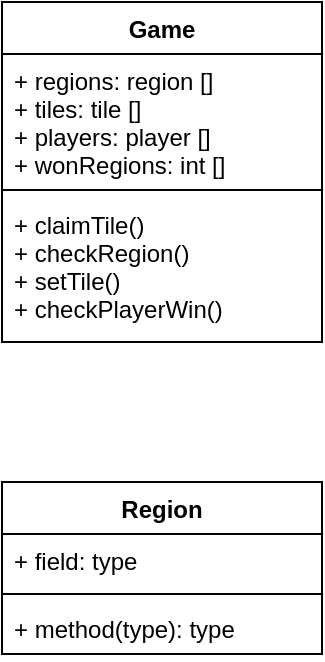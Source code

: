 <mxfile version="20.0.3" type="github"><diagram id="qe8c9_zM7Sns4iL2akPW" name="Page-1"><mxGraphModel dx="868" dy="450" grid="1" gridSize="10" guides="1" tooltips="1" connect="1" arrows="1" fold="1" page="1" pageScale="1" pageWidth="850" pageHeight="1100" math="0" shadow="0"><root><mxCell id="0"/><mxCell id="1" parent="0"/><mxCell id="msVp0tfT4_o-rkXYjRK--1" value="Game" style="swimlane;fontStyle=1;align=center;verticalAlign=top;childLayout=stackLayout;horizontal=1;startSize=26;horizontalStack=0;resizeParent=1;resizeParentMax=0;resizeLast=0;collapsible=1;marginBottom=0;" vertex="1" parent="1"><mxGeometry x="240" y="80" width="160" height="170" as="geometry"/></mxCell><mxCell id="msVp0tfT4_o-rkXYjRK--2" value="+ regions: region []&#10;+ tiles: tile []&#10;+ players: player []&#10;+ wonRegions: int []" style="text;strokeColor=none;fillColor=none;align=left;verticalAlign=top;spacingLeft=4;spacingRight=4;overflow=hidden;rotatable=0;points=[[0,0.5],[1,0.5]];portConstraint=eastwest;" vertex="1" parent="msVp0tfT4_o-rkXYjRK--1"><mxGeometry y="26" width="160" height="64" as="geometry"/></mxCell><mxCell id="msVp0tfT4_o-rkXYjRK--3" value="" style="line;strokeWidth=1;fillColor=none;align=left;verticalAlign=middle;spacingTop=-1;spacingLeft=3;spacingRight=3;rotatable=0;labelPosition=right;points=[];portConstraint=eastwest;" vertex="1" parent="msVp0tfT4_o-rkXYjRK--1"><mxGeometry y="90" width="160" height="8" as="geometry"/></mxCell><mxCell id="msVp0tfT4_o-rkXYjRK--4" value="+ claimTile()&#10;+ checkRegion()&#10;+ setTile()&#10;+ checkPlayerWin()" style="text;strokeColor=none;fillColor=none;align=left;verticalAlign=top;spacingLeft=4;spacingRight=4;overflow=hidden;rotatable=0;points=[[0,0.5],[1,0.5]];portConstraint=eastwest;" vertex="1" parent="msVp0tfT4_o-rkXYjRK--1"><mxGeometry y="98" width="160" height="72" as="geometry"/></mxCell><mxCell id="msVp0tfT4_o-rkXYjRK--5" value="Region" style="swimlane;fontStyle=1;align=center;verticalAlign=top;childLayout=stackLayout;horizontal=1;startSize=26;horizontalStack=0;resizeParent=1;resizeParentMax=0;resizeLast=0;collapsible=1;marginBottom=0;" vertex="1" parent="1"><mxGeometry x="240" y="320" width="160" height="86" as="geometry"/></mxCell><mxCell id="msVp0tfT4_o-rkXYjRK--6" value="+ field: type" style="text;strokeColor=none;fillColor=none;align=left;verticalAlign=top;spacingLeft=4;spacingRight=4;overflow=hidden;rotatable=0;points=[[0,0.5],[1,0.5]];portConstraint=eastwest;" vertex="1" parent="msVp0tfT4_o-rkXYjRK--5"><mxGeometry y="26" width="160" height="26" as="geometry"/></mxCell><mxCell id="msVp0tfT4_o-rkXYjRK--7" value="" style="line;strokeWidth=1;fillColor=none;align=left;verticalAlign=middle;spacingTop=-1;spacingLeft=3;spacingRight=3;rotatable=0;labelPosition=right;points=[];portConstraint=eastwest;" vertex="1" parent="msVp0tfT4_o-rkXYjRK--5"><mxGeometry y="52" width="160" height="8" as="geometry"/></mxCell><mxCell id="msVp0tfT4_o-rkXYjRK--8" value="+ method(type): type" style="text;strokeColor=none;fillColor=none;align=left;verticalAlign=top;spacingLeft=4;spacingRight=4;overflow=hidden;rotatable=0;points=[[0,0.5],[1,0.5]];portConstraint=eastwest;" vertex="1" parent="msVp0tfT4_o-rkXYjRK--5"><mxGeometry y="60" width="160" height="26" as="geometry"/></mxCell></root></mxGraphModel></diagram></mxfile>
